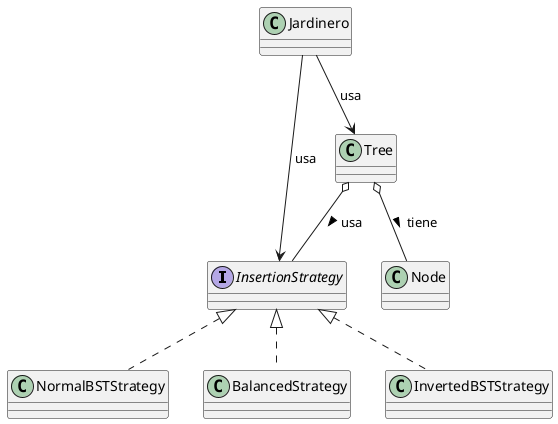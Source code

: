 @startuml

interface InsertionStrategy

Tree o-- Node : tiene >
Tree o-- InsertionStrategy : usa >

InsertionStrategy <|.. NormalBSTStrategy
InsertionStrategy <|.. BalancedStrategy
InsertionStrategy <|.. InvertedBSTStrategy

Jardinero --> Tree : usa
Jardinero --> InsertionStrategy : usa

@enduml